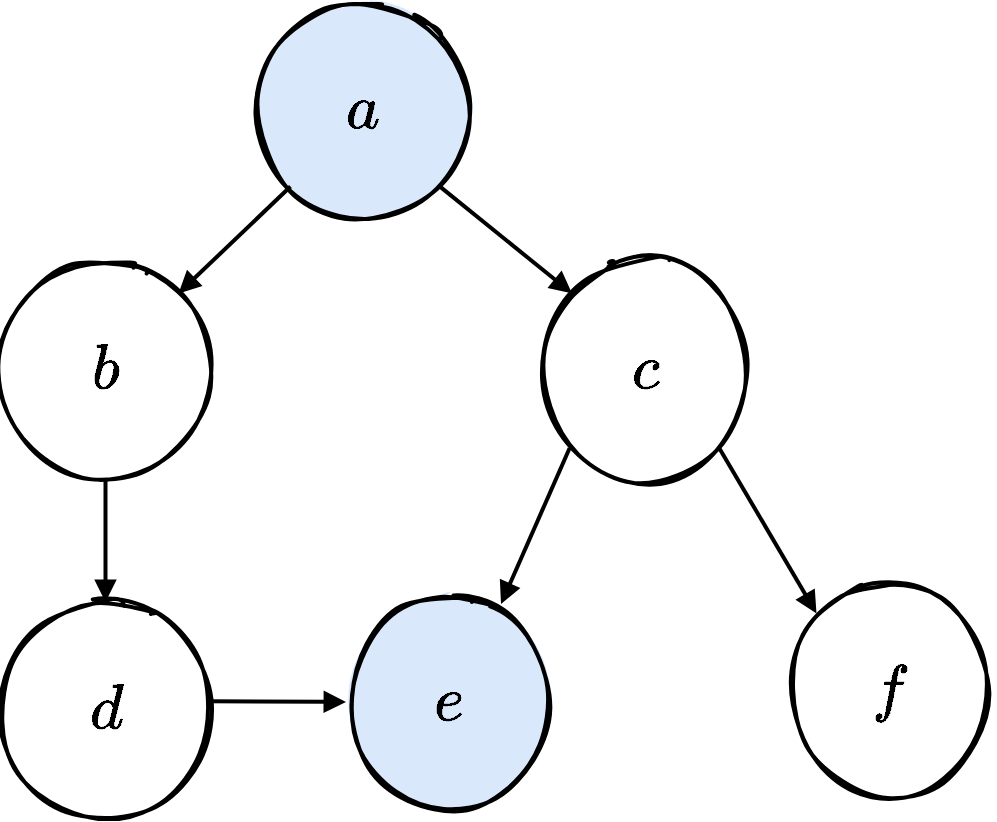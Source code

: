 <mxfile version="13.7.3" type="device"><diagram id="Z6ZnRCBgsvafxGbzeIP-" name="Page-1"><mxGraphModel dx="422" dy="3873" grid="1" gridSize="10" guides="1" tooltips="1" connect="1" arrows="1" fold="1" page="1" pageScale="1" pageWidth="500" pageHeight="500" math="1" shadow="0"><root><mxCell id="0"/><object label="nodes&#10;" id="1"><mxCell parent="0"/></object><mxCell id="sO9bxbikf-4URry5FpEM-1" value="&lt;font style=&quot;font-size: 27px&quot;&gt;$$ c $$&lt;/font&gt;" style="ellipse;whiteSpace=wrap;html=1;strokeWidth=2;fillWeight=2;hachureGap=8;fillStyle=solid;sketch=1;fillColor=none;" parent="1" vertex="1"><mxGeometry x="1273.77" y="-2840" width="103.5" height="108.0" as="geometry"/></mxCell><mxCell id="UR64KAPGSHOlNbp0bw3v-1" value="&lt;font style=&quot;font-size: 27px&quot;&gt;$$ d $$&lt;/font&gt;" style="ellipse;whiteSpace=wrap;html=1;strokeWidth=2;fillWeight=2;hachureGap=8;fillStyle=solid;sketch=1;fillColor=none;" parent="1" vertex="1"><mxGeometry x="1004" y="-2670" width="103.5" height="108.0" as="geometry"/></mxCell><mxCell id="UR64KAPGSHOlNbp0bw3v-2" value="" style="endArrow=block;html=1;exitX=0.5;exitY=1;exitDx=0;exitDy=0;entryX=0.5;entryY=0;entryDx=0;entryDy=0;endFill=1;strokeWidth=2;" parent="1" source="YVzC-aATqKcf8MKqJwcv-9" target="UR64KAPGSHOlNbp0bw3v-1" edge="1"><mxGeometry width="50" height="50" relative="1" as="geometry"><mxPoint x="1053.999" y="-2731.997" as="sourcePoint"/><mxPoint x="984.02" y="-2676.3" as="targetPoint"/></mxGeometry></mxCell><mxCell id="kEfYl0BJlRkd0qHyewt0-2" value="" style="endArrow=none;html=1;exitX=0.749;exitY=0.046;exitDx=0;exitDy=0;entryX=0;entryY=1;entryDx=0;entryDy=0;endFill=0;strokeWidth=2;startArrow=block;startFill=1;exitPerimeter=0;" parent="1" source="kEfYl0BJlRkd0qHyewt0-4" edge="1"><mxGeometry width="50" height="50" relative="1" as="geometry"><mxPoint x="1240.996" y="-2693.401" as="sourcePoint"/><mxPoint x="1287.844" y="-2746.999" as="targetPoint"/></mxGeometry></mxCell><mxCell id="kEfYl0BJlRkd0qHyewt0-3" value="" style="endArrow=block;html=1;exitX=1;exitY=1;exitDx=0;exitDy=0;entryX=0;entryY=0;entryDx=0;entryDy=0;endFill=1;strokeWidth=2;" parent="1" target="YVzC-aATqKcf8MKqJwcv-10" edge="1"><mxGeometry width="50" height="50" relative="1" as="geometry"><mxPoint x="1362.669" y="-2746.897" as="sourcePoint"/><mxPoint x="1419.614" y="-2693.401" as="targetPoint"/></mxGeometry></mxCell><mxCell id="kEfYl0BJlRkd0qHyewt0-4" value="&lt;font style=&quot;font-size: 27px&quot;&gt;$$ e $$&lt;/font&gt;" style="ellipse;whiteSpace=wrap;html=1;strokeWidth=2;fillWeight=2;hachureGap=8;fillStyle=solid;sketch=1;fillColor=#dae8fc;" parent="1" vertex="1"><mxGeometry x="1176" y="-2674" width="103.5" height="108.0" as="geometry"/></mxCell><mxCell id="kEfYl0BJlRkd0qHyewt0-5" value="" style="endArrow=block;html=1;exitX=1.001;exitY=0.459;exitDx=0;exitDy=0;entryX=0;entryY=0.5;entryDx=0;entryDy=0;endFill=1;strokeWidth=2;exitPerimeter=0;" parent="1" source="UR64KAPGSHOlNbp0bw3v-1" target="kEfYl0BJlRkd0qHyewt0-4" edge="1"><mxGeometry width="50" height="50" relative="1" as="geometry"><mxPoint x="1074.75" y="-2722" as="sourcePoint"/><mxPoint x="1074.75" y="-2660" as="targetPoint"/></mxGeometry></mxCell><object label="distrib" id="sO9bxbikf-4URry5FpEM-25"><mxCell parent="0"/></object><mxCell id="YVzC-aATqKcf8MKqJwcv-8" value="&lt;font style=&quot;font-size: 27px&quot;&gt;$$ a $$&lt;/font&gt;" style="ellipse;whiteSpace=wrap;html=1;strokeWidth=2;fillWeight=2;hachureGap=8;fillStyle=solid;sketch=1;fillColor=#dae8fc;" parent="sO9bxbikf-4URry5FpEM-25" vertex="1"><mxGeometry x="1133" y="-2970" width="103.5" height="108.0" as="geometry"/></mxCell><mxCell id="YVzC-aATqKcf8MKqJwcv-9" value="&lt;font style=&quot;font-size: 27px&quot;&gt;$$ b $$&lt;/font&gt;" style="ellipse;whiteSpace=wrap;html=1;strokeWidth=2;fillWeight=2;hachureGap=8;fillStyle=solid;sketch=1;fillColor=none;" parent="sO9bxbikf-4URry5FpEM-25" vertex="1"><mxGeometry x="1004" y="-2840" width="103.5" height="108.0" as="geometry"/></mxCell><mxCell id="YVzC-aATqKcf8MKqJwcv-10" value="&lt;font style=&quot;font-size: 27px&quot;&gt;$$ f $$&lt;/font&gt;" style="ellipse;whiteSpace=wrap;html=1;strokeWidth=2;fillWeight=2;hachureGap=8;fillColor=none;fillStyle=solid;sketch=1;" parent="sO9bxbikf-4URry5FpEM-25" vertex="1"><mxGeometry x="1396" y="-2680" width="103.5" height="108.0" as="geometry"/></mxCell><mxCell id="YVzC-aATqKcf8MKqJwcv-11" value="" style="endArrow=none;html=1;exitX=1;exitY=0;exitDx=0;exitDy=0;entryX=0;entryY=1;entryDx=0;entryDy=0;endFill=0;strokeWidth=2;startArrow=block;startFill=1;" parent="sO9bxbikf-4URry5FpEM-25" source="YVzC-aATqKcf8MKqJwcv-9" target="YVzC-aATqKcf8MKqJwcv-8" edge="1"><mxGeometry width="50" height="50" relative="1" as="geometry"><mxPoint x="973.75" y="-2892" as="sourcePoint"/><mxPoint x="1031.25" y="-2952" as="targetPoint"/></mxGeometry></mxCell><object label="arrows" id="sO9bxbikf-4URry5FpEM-26"><mxCell parent="0"/></object><mxCell id="sO9bxbikf-4URry5FpEM-7" value="" style="endArrow=block;html=1;exitX=1;exitY=1;exitDx=0;exitDy=0;entryX=0;entryY=0;entryDx=0;entryDy=0;endFill=1;strokeWidth=2;" parent="sO9bxbikf-4URry5FpEM-26" target="sO9bxbikf-4URry5FpEM-1" edge="1"><mxGeometry width="50" height="50" relative="1" as="geometry"><mxPoint x="1222.999" y="-2877.697" as="sourcePoint"/><mxPoint x="1153.02" y="-2822" as="targetPoint"/></mxGeometry></mxCell></root></mxGraphModel></diagram></mxfile>